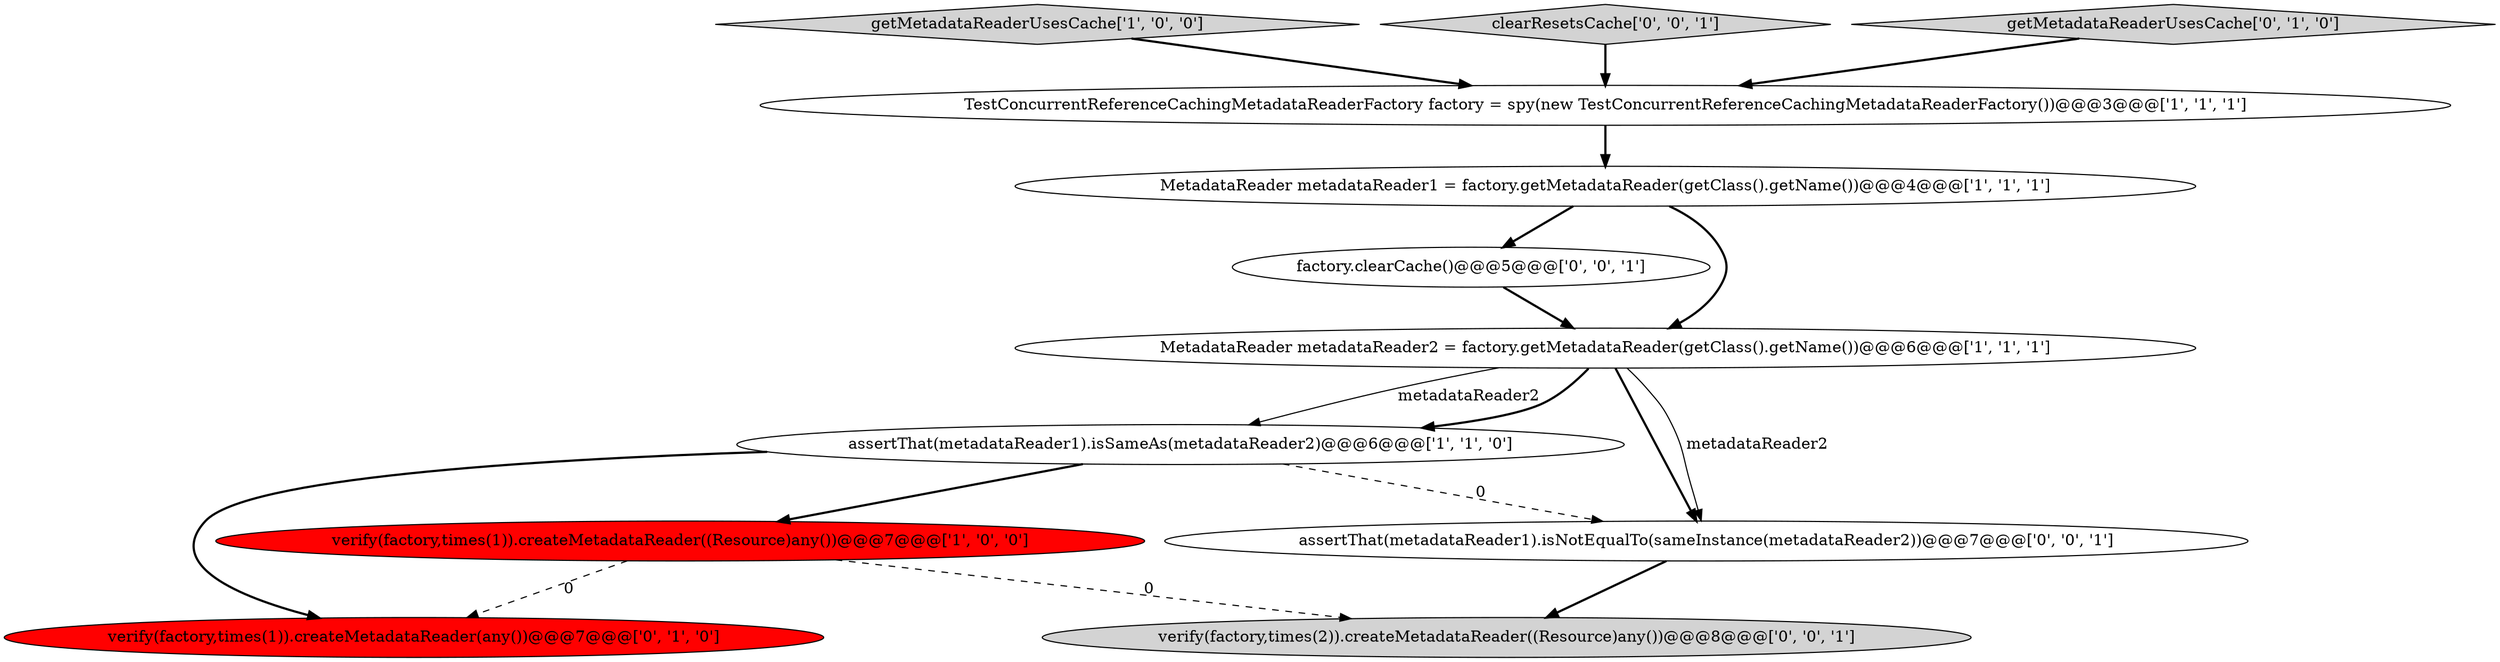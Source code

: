 digraph {
6 [style = filled, label = "verify(factory,times(1)).createMetadataReader(any())@@@7@@@['0', '1', '0']", fillcolor = red, shape = ellipse image = "AAA1AAABBB2BBB"];
2 [style = filled, label = "getMetadataReaderUsesCache['1', '0', '0']", fillcolor = lightgray, shape = diamond image = "AAA0AAABBB1BBB"];
11 [style = filled, label = "clearResetsCache['0', '0', '1']", fillcolor = lightgray, shape = diamond image = "AAA0AAABBB3BBB"];
4 [style = filled, label = "assertThat(metadataReader1).isSameAs(metadataReader2)@@@6@@@['1', '1', '0']", fillcolor = white, shape = ellipse image = "AAA0AAABBB1BBB"];
1 [style = filled, label = "verify(factory,times(1)).createMetadataReader((Resource)any())@@@7@@@['1', '0', '0']", fillcolor = red, shape = ellipse image = "AAA1AAABBB1BBB"];
0 [style = filled, label = "TestConcurrentReferenceCachingMetadataReaderFactory factory = spy(new TestConcurrentReferenceCachingMetadataReaderFactory())@@@3@@@['1', '1', '1']", fillcolor = white, shape = ellipse image = "AAA0AAABBB1BBB"];
10 [style = filled, label = "assertThat(metadataReader1).isNotEqualTo(sameInstance(metadataReader2))@@@7@@@['0', '0', '1']", fillcolor = white, shape = ellipse image = "AAA0AAABBB3BBB"];
9 [style = filled, label = "factory.clearCache()@@@5@@@['0', '0', '1']", fillcolor = white, shape = ellipse image = "AAA0AAABBB3BBB"];
8 [style = filled, label = "verify(factory,times(2)).createMetadataReader((Resource)any())@@@8@@@['0', '0', '1']", fillcolor = lightgray, shape = ellipse image = "AAA0AAABBB3BBB"];
7 [style = filled, label = "getMetadataReaderUsesCache['0', '1', '0']", fillcolor = lightgray, shape = diamond image = "AAA0AAABBB2BBB"];
3 [style = filled, label = "MetadataReader metadataReader2 = factory.getMetadataReader(getClass().getName())@@@6@@@['1', '1', '1']", fillcolor = white, shape = ellipse image = "AAA0AAABBB1BBB"];
5 [style = filled, label = "MetadataReader metadataReader1 = factory.getMetadataReader(getClass().getName())@@@4@@@['1', '1', '1']", fillcolor = white, shape = ellipse image = "AAA0AAABBB1BBB"];
5->3 [style = bold, label=""];
9->3 [style = bold, label=""];
3->10 [style = bold, label=""];
3->4 [style = solid, label="metadataReader2"];
1->8 [style = dashed, label="0"];
4->1 [style = bold, label=""];
2->0 [style = bold, label=""];
7->0 [style = bold, label=""];
11->0 [style = bold, label=""];
3->10 [style = solid, label="metadataReader2"];
10->8 [style = bold, label=""];
5->9 [style = bold, label=""];
4->10 [style = dashed, label="0"];
4->6 [style = bold, label=""];
3->4 [style = bold, label=""];
1->6 [style = dashed, label="0"];
0->5 [style = bold, label=""];
}
